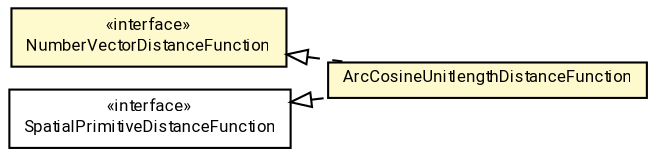 #!/usr/local/bin/dot
#
# Class diagram 
# Generated by UMLGraph version R5_7_2-60-g0e99a6 (http://www.spinellis.gr/umlgraph/)
#

digraph G {
	graph [fontnames="svg"]
	edge [fontname="Roboto",fontsize=7,labelfontname="Roboto",labelfontsize=7,color="black"];
	node [fontname="Roboto",fontcolor="black",fontsize=8,shape=plaintext,margin=0,width=0,height=0];
	nodesep=0.15;
	ranksep=0.25;
	rankdir=LR;
	// de.lmu.ifi.dbs.elki.distance.distancefunction.NumberVectorDistanceFunction<O>
	c1563890 [label=<<table title="de.lmu.ifi.dbs.elki.distance.distancefunction.NumberVectorDistanceFunction" border="0" cellborder="1" cellspacing="0" cellpadding="2" bgcolor="LemonChiffon" href="NumberVectorDistanceFunction.html" target="_parent">
		<tr><td><table border="0" cellspacing="0" cellpadding="1">
		<tr><td align="center" balign="center"> &#171;interface&#187; </td></tr>
		<tr><td align="center" balign="center"> <font face="Roboto">NumberVectorDistanceFunction</font> </td></tr>
		</table></td></tr>
		</table>>, URL="NumberVectorDistanceFunction.html"];
	// de.lmu.ifi.dbs.elki.distance.distancefunction.SpatialPrimitiveDistanceFunction<V extends de.lmu.ifi.dbs.elki.data.spatial.SpatialComparable>
	c1563893 [label=<<table title="de.lmu.ifi.dbs.elki.distance.distancefunction.SpatialPrimitiveDistanceFunction" border="0" cellborder="1" cellspacing="0" cellpadding="2" href="SpatialPrimitiveDistanceFunction.html" target="_parent">
		<tr><td><table border="0" cellspacing="0" cellpadding="1">
		<tr><td align="center" balign="center"> &#171;interface&#187; </td></tr>
		<tr><td align="center" balign="center"> <font face="Roboto">SpatialPrimitiveDistanceFunction</font> </td></tr>
		</table></td></tr>
		</table>>, URL="SpatialPrimitiveDistanceFunction.html"];
	// de.lmu.ifi.dbs.elki.distance.distancefunction.ArcCosineUnitlengthDistanceFunction
	c1564328 [label=<<table title="de.lmu.ifi.dbs.elki.distance.distancefunction.ArcCosineUnitlengthDistanceFunction" border="0" cellborder="1" cellspacing="0" cellpadding="2" bgcolor="lemonChiffon" href="ArcCosineUnitlengthDistanceFunction.html" target="_parent">
		<tr><td><table border="0" cellspacing="0" cellpadding="1">
		<tr><td align="center" balign="center"> <font face="Roboto">ArcCosineUnitlengthDistanceFunction</font> </td></tr>
		</table></td></tr>
		</table>>, URL="ArcCosineUnitlengthDistanceFunction.html"];
	// de.lmu.ifi.dbs.elki.distance.distancefunction.ArcCosineUnitlengthDistanceFunction implements de.lmu.ifi.dbs.elki.distance.distancefunction.SpatialPrimitiveDistanceFunction<V extends de.lmu.ifi.dbs.elki.data.spatial.SpatialComparable>
	c1563893 -> c1564328 [arrowtail=empty,style=dashed,dir=back,weight=9];
	// de.lmu.ifi.dbs.elki.distance.distancefunction.ArcCosineUnitlengthDistanceFunction implements de.lmu.ifi.dbs.elki.distance.distancefunction.NumberVectorDistanceFunction<O>
	c1563890 -> c1564328 [arrowtail=empty,style=dashed,dir=back,weight=9];
}

